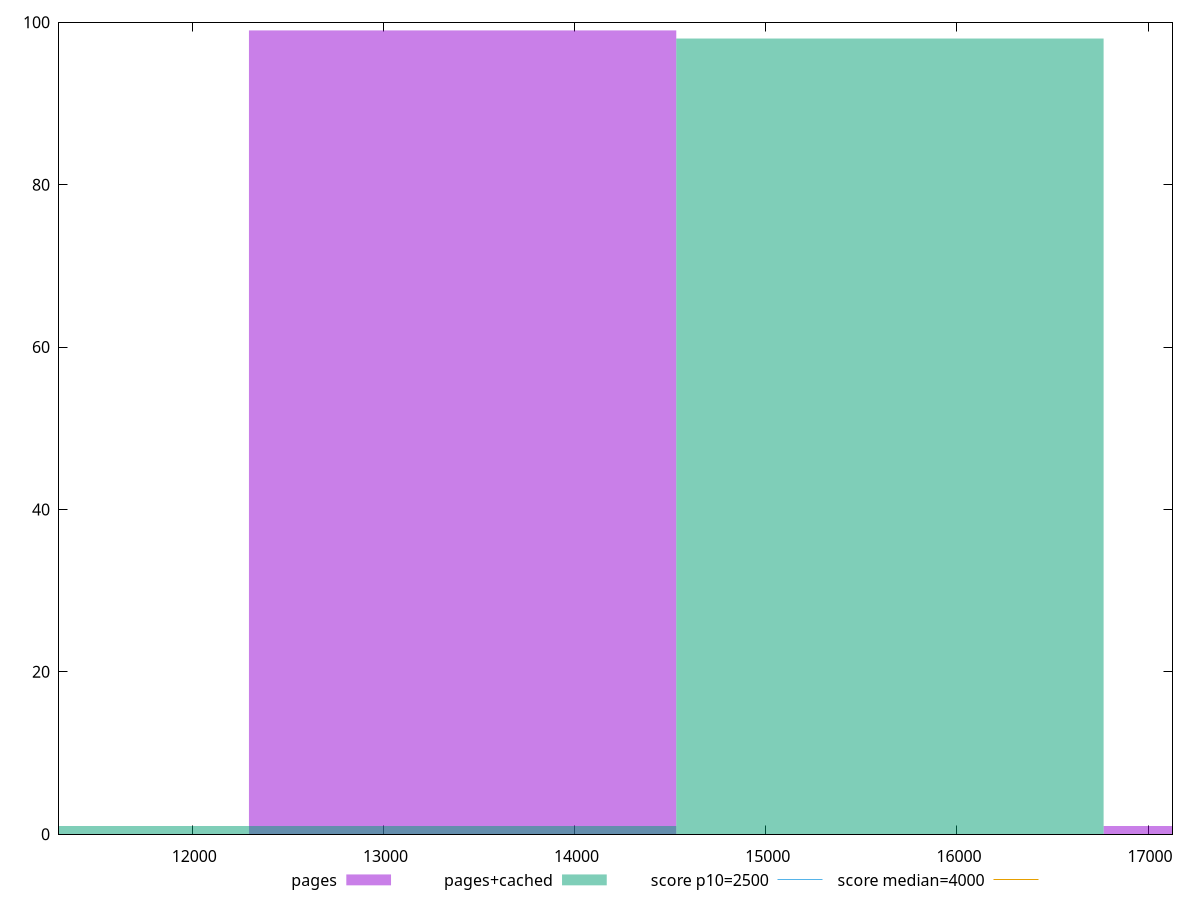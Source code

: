 reset

$pages <<EOF
13414.052031827949 99
17885.40270910393 1
EOF

$pagesCached <<EOF
13414.052031827949 1
11178.376693189957 1
15649.72737046594 98
EOF

set key outside below
set boxwidth 2235.6753386379914
set xrange [11302.4264:17128.032]
set yrange [0:100]
set style fill transparent solid 0.5 noborder

set parametric
set terminal svg size 640, 500 enhanced background rgb 'white'
set output "report_00007_2020-12-11T15:55:29.892Z/largest-contentful-paint/comparison/histogram/1_vs_2.svg"

plot $pages title "pages" with boxes, \
     $pagesCached title "pages+cached" with boxes, \
     2500,t title "score p10=2500", \
     4000,t title "score median=4000"

reset
